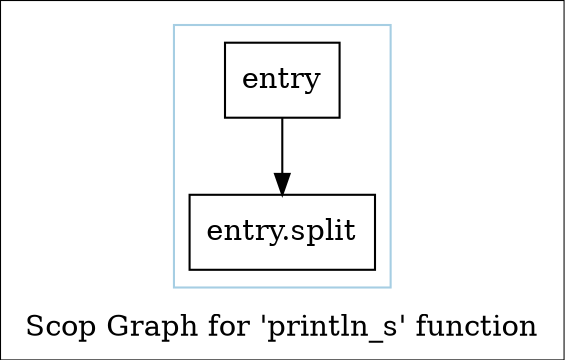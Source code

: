 digraph "Scop Graph for 'println_s' function" {
	label="Scop Graph for 'println_s' function";

	Node0xd3b70f0 [shape=record,label="{entry}"];
	Node0xd3b70f0 -> Node0xd3d5290;
	Node0xd3d5290 [shape=record,label="{entry.split}"];
	colorscheme = "paired12"
        subgraph cluster_0xd3b5820 {
          label = "";
          style = solid;
          color = 1
          Node0xd3b70f0;
          Node0xd3d5290;
        }
}
